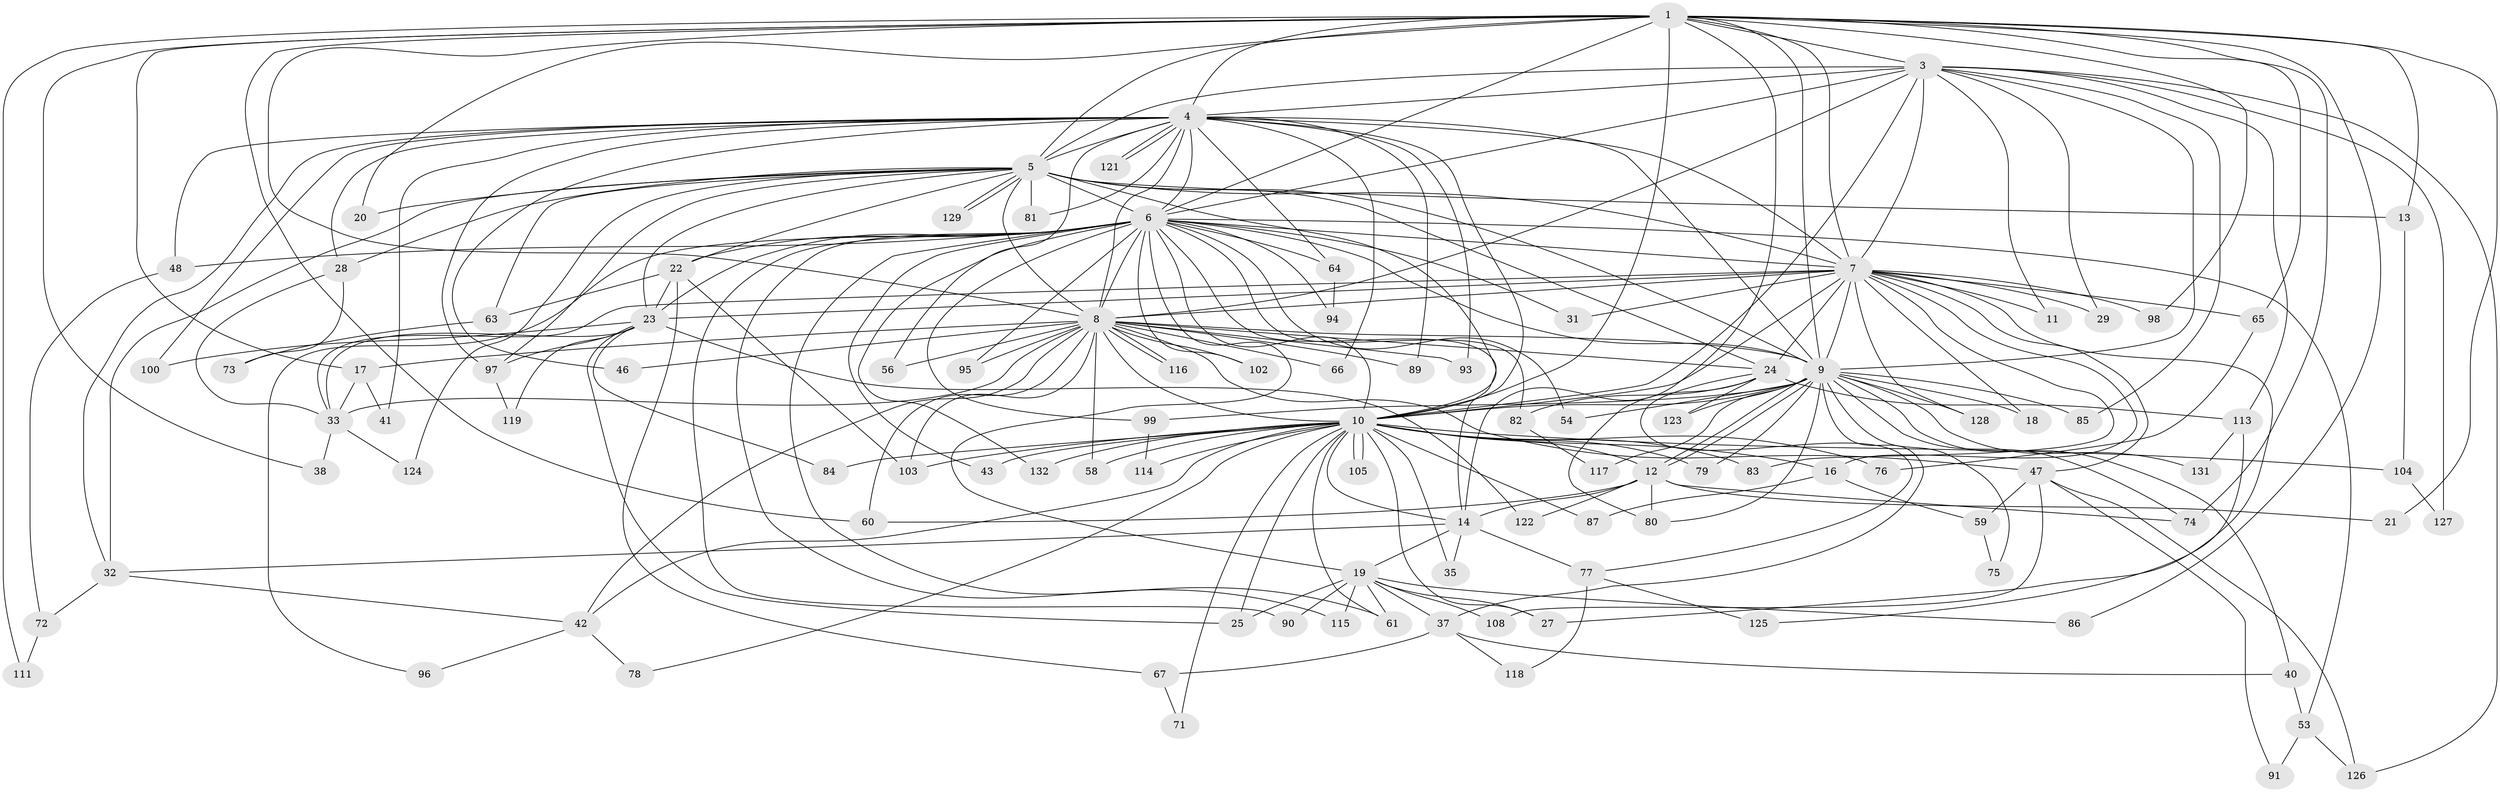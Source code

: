 // original degree distribution, {16: 0.022556390977443608, 26: 0.007518796992481203, 23: 0.007518796992481203, 27: 0.007518796992481203, 25: 0.007518796992481203, 22: 0.007518796992481203, 24: 0.007518796992481203, 33: 0.007518796992481203, 2: 0.5413533834586466, 6: 0.022556390977443608, 4: 0.06766917293233082, 7: 0.022556390977443608, 5: 0.045112781954887216, 10: 0.007518796992481203, 3: 0.21052631578947367, 11: 0.007518796992481203}
// Generated by graph-tools (version 1.1) at 2025/11/02/27/25 16:11:07]
// undirected, 103 vertices, 244 edges
graph export_dot {
graph [start="1"]
  node [color=gray90,style=filled];
  1 [super="+2"];
  3;
  4 [super="+70"];
  5 [super="+26"];
  6 [super="+39"];
  7 [super="+62"];
  8 [super="+36"];
  9 [super="+45"];
  10 [super="+57"];
  11;
  12 [super="+49"];
  13 [super="+30"];
  14 [super="+15"];
  16;
  17 [super="+88"];
  18;
  19 [super="+106"];
  20;
  21;
  22 [super="+50"];
  23 [super="+34"];
  24 [super="+51"];
  25 [super="+44"];
  27;
  28 [super="+112"];
  29;
  31;
  32 [super="+52"];
  33 [super="+55"];
  35;
  37;
  38;
  40;
  41;
  42 [super="+68"];
  43;
  46;
  47 [super="+69"];
  48;
  53;
  54;
  56;
  58;
  59;
  60 [super="+133"];
  61 [super="+110"];
  63;
  64;
  65;
  66;
  67;
  71;
  72;
  73;
  74 [super="+120"];
  75;
  76;
  77 [super="+109"];
  78;
  79;
  80 [super="+92"];
  81;
  82;
  83;
  84;
  85;
  86;
  87;
  89;
  90;
  91;
  93;
  94;
  95;
  96;
  97 [super="+101"];
  98;
  99;
  100;
  102;
  103 [super="+107"];
  104;
  105;
  108;
  111;
  113;
  114;
  115;
  116;
  117;
  118;
  119;
  121;
  122;
  123;
  124;
  125;
  126 [super="+130"];
  127;
  128;
  129;
  131;
  132;
  1 -- 3 [weight=2];
  1 -- 4 [weight=2];
  1 -- 5 [weight=2];
  1 -- 6 [weight=2];
  1 -- 7 [weight=2];
  1 -- 8 [weight=2];
  1 -- 9 [weight=2];
  1 -- 10 [weight=2];
  1 -- 21;
  1 -- 74;
  1 -- 86;
  1 -- 98;
  1 -- 111;
  1 -- 65;
  1 -- 38;
  1 -- 13;
  1 -- 14;
  1 -- 17 [weight=2];
  1 -- 20;
  1 -- 60;
  3 -- 4 [weight=2];
  3 -- 5;
  3 -- 6;
  3 -- 7;
  3 -- 8;
  3 -- 9;
  3 -- 10;
  3 -- 11;
  3 -- 29;
  3 -- 85;
  3 -- 113;
  3 -- 126;
  3 -- 127;
  4 -- 5;
  4 -- 6;
  4 -- 7;
  4 -- 8;
  4 -- 9 [weight=2];
  4 -- 10;
  4 -- 28;
  4 -- 41;
  4 -- 46;
  4 -- 48;
  4 -- 56;
  4 -- 64;
  4 -- 66;
  4 -- 81;
  4 -- 89;
  4 -- 93;
  4 -- 97;
  4 -- 100;
  4 -- 121;
  4 -- 121;
  4 -- 32;
  5 -- 6;
  5 -- 7;
  5 -- 8;
  5 -- 9;
  5 -- 10 [weight=2];
  5 -- 20;
  5 -- 22;
  5 -- 23;
  5 -- 28;
  5 -- 32;
  5 -- 63;
  5 -- 81;
  5 -- 124;
  5 -- 129;
  5 -- 129;
  5 -- 24;
  5 -- 97;
  5 -- 13;
  6 -- 7;
  6 -- 8 [weight=2];
  6 -- 9;
  6 -- 10;
  6 -- 14;
  6 -- 19;
  6 -- 22;
  6 -- 31;
  6 -- 43;
  6 -- 48;
  6 -- 53;
  6 -- 54;
  6 -- 61;
  6 -- 64;
  6 -- 90;
  6 -- 94;
  6 -- 95;
  6 -- 99;
  6 -- 102;
  6 -- 132;
  6 -- 96;
  6 -- 82;
  6 -- 115;
  6 -- 23;
  7 -- 8;
  7 -- 9;
  7 -- 10 [weight=2];
  7 -- 11;
  7 -- 16;
  7 -- 18;
  7 -- 23;
  7 -- 24;
  7 -- 27;
  7 -- 29;
  7 -- 31;
  7 -- 47 [weight=2];
  7 -- 65;
  7 -- 83;
  7 -- 98;
  7 -- 128;
  7 -- 33;
  8 -- 9;
  8 -- 10;
  8 -- 17;
  8 -- 24;
  8 -- 33;
  8 -- 42;
  8 -- 46;
  8 -- 47;
  8 -- 58;
  8 -- 60;
  8 -- 93;
  8 -- 95;
  8 -- 116;
  8 -- 116;
  8 -- 66;
  8 -- 103;
  8 -- 102;
  8 -- 89;
  8 -- 56;
  9 -- 10;
  9 -- 12;
  9 -- 12;
  9 -- 18;
  9 -- 37;
  9 -- 40;
  9 -- 54;
  9 -- 75;
  9 -- 79;
  9 -- 80;
  9 -- 85;
  9 -- 117;
  9 -- 123;
  9 -- 131;
  9 -- 128;
  9 -- 99;
  9 -- 74;
  10 -- 16;
  10 -- 25;
  10 -- 27;
  10 -- 35;
  10 -- 43;
  10 -- 58;
  10 -- 71;
  10 -- 76;
  10 -- 78;
  10 -- 79;
  10 -- 84;
  10 -- 87;
  10 -- 103;
  10 -- 104;
  10 -- 105;
  10 -- 105;
  10 -- 114;
  10 -- 132;
  10 -- 83;
  10 -- 12;
  10 -- 61;
  10 -- 42;
  10 -- 14;
  12 -- 21;
  12 -- 122;
  12 -- 74;
  12 -- 60;
  12 -- 80;
  12 -- 14;
  13 -- 104;
  14 -- 19;
  14 -- 32;
  14 -- 35;
  14 -- 77 [weight=2];
  16 -- 59;
  16 -- 87;
  17 -- 33;
  17 -- 41;
  19 -- 25;
  19 -- 37;
  19 -- 61;
  19 -- 86;
  19 -- 90;
  19 -- 108;
  19 -- 115;
  19 -- 27;
  22 -- 67;
  22 -- 23;
  22 -- 63;
  22 -- 103;
  23 -- 84;
  23 -- 97;
  23 -- 100;
  23 -- 119;
  23 -- 122;
  23 -- 33;
  23 -- 25;
  24 -- 77;
  24 -- 82;
  24 -- 113;
  24 -- 123;
  24 -- 80;
  28 -- 73;
  28 -- 33;
  32 -- 42;
  32 -- 72;
  33 -- 38;
  33 -- 124;
  37 -- 40;
  37 -- 67;
  37 -- 118;
  40 -- 53;
  42 -- 96;
  42 -- 78;
  47 -- 59;
  47 -- 108;
  47 -- 91;
  47 -- 126;
  48 -- 72;
  53 -- 91;
  53 -- 126;
  59 -- 75;
  63 -- 73;
  64 -- 94;
  65 -- 76;
  67 -- 71;
  72 -- 111;
  77 -- 125;
  77 -- 118;
  82 -- 117;
  97 -- 119;
  99 -- 114;
  104 -- 127;
  113 -- 125;
  113 -- 131;
}
